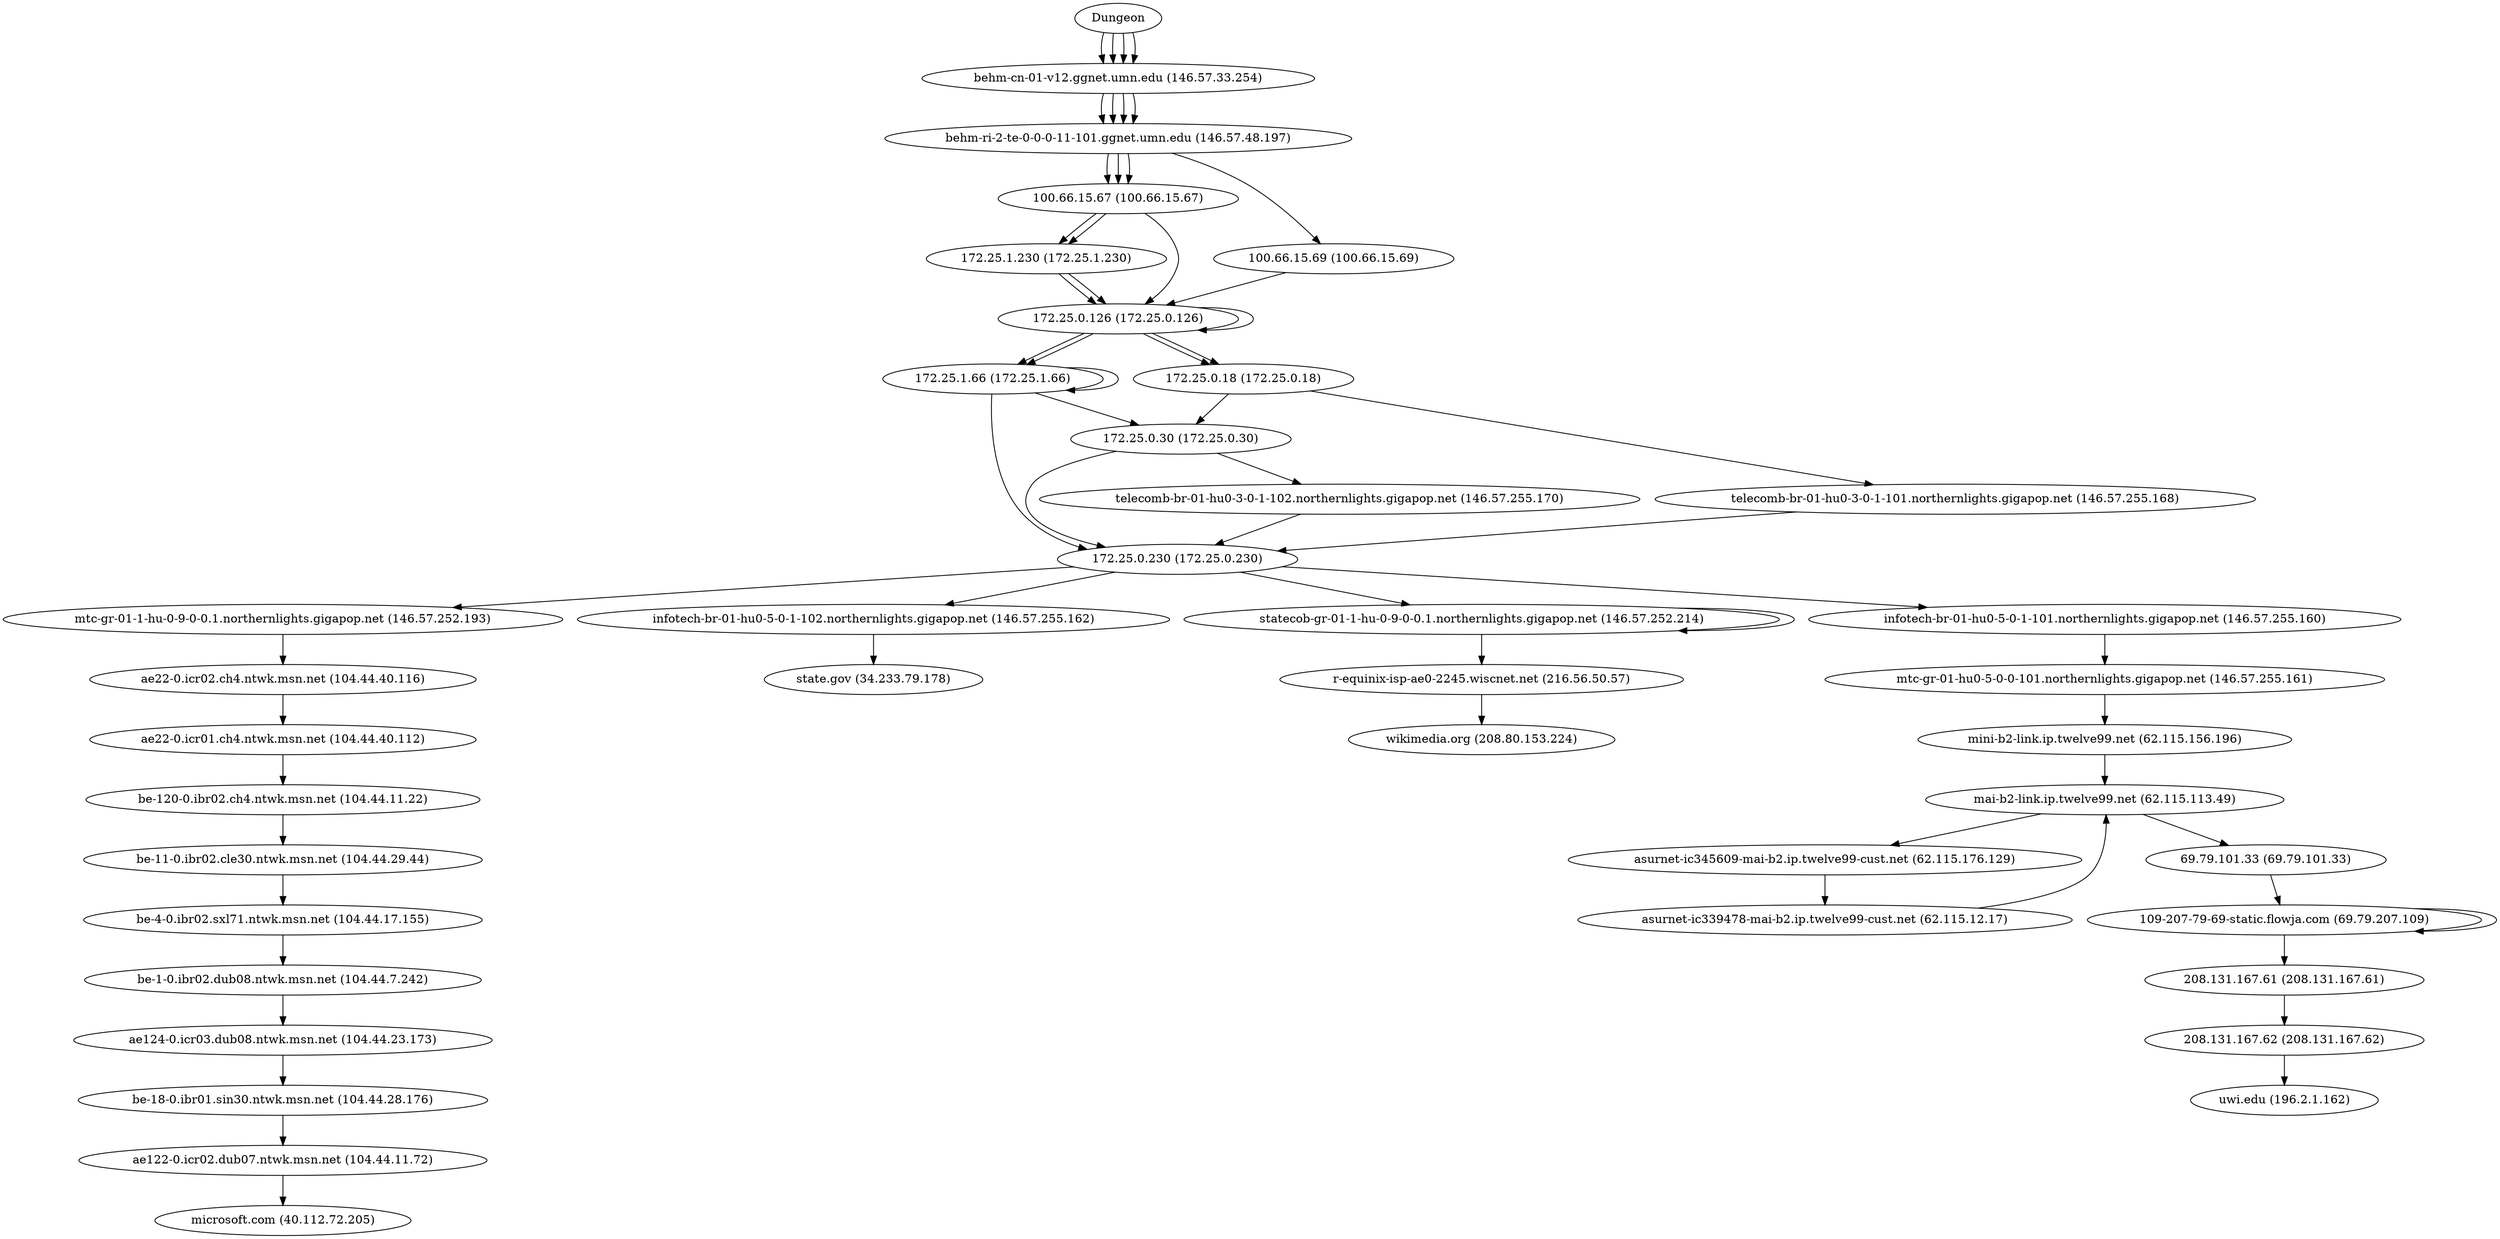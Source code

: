digraph network {

// traceroute to microsoft.com (40.112.72.205), 60 hops max, 60 byte packets
"Dungeon" -> "behm-cn-01-v12.ggnet.umn.edu (146.57.33.254)";
"behm-cn-01-v12.ggnet.umn.edu (146.57.33.254)" -> "behm-ri-2-te-0-0-0-11-101.ggnet.umn.edu (146.57.48.197)";
"behm-ri-2-te-0-0-0-11-101.ggnet.umn.edu (146.57.48.197)" -> "100.66.15.67 (100.66.15.67)";
"100.66.15.67 (100.66.15.67)" -> "172.25.1.230 (172.25.1.230)";
"172.25.1.230 (172.25.1.230)" -> "172.25.0.126 (172.25.0.126)";
"172.25.0.126 (172.25.0.126)" -> "172.25.1.66 (172.25.1.66)";
"172.25.1.66 (172.25.1.66)" -> "172.25.1.66 (172.25.1.66)";
"172.25.1.66 (172.25.1.66)" -> "172.25.0.230 (172.25.0.230)";
"172.25.0.230 (172.25.0.230)" -> "mtc-gr-01-1-hu-0-9-0-0.1.northernlights.gigapop.net (146.57.252.193)";
"mtc-gr-01-1-hu-0-9-0-0.1.northernlights.gigapop.net (146.57.252.193)" -> "ae22-0.icr02.ch4.ntwk.msn.net (104.44.40.116)";
"ae22-0.icr02.ch4.ntwk.msn.net (104.44.40.116)" -> "ae22-0.icr01.ch4.ntwk.msn.net (104.44.40.112)";
"ae22-0.icr01.ch4.ntwk.msn.net (104.44.40.112)" -> "be-120-0.ibr02.ch4.ntwk.msn.net (104.44.11.22)";
"be-120-0.ibr02.ch4.ntwk.msn.net (104.44.11.22)" -> "be-11-0.ibr02.cle30.ntwk.msn.net (104.44.29.44)";
"be-11-0.ibr02.cle30.ntwk.msn.net (104.44.29.44)" -> "be-4-0.ibr02.sxl71.ntwk.msn.net (104.44.17.155)";
"be-4-0.ibr02.sxl71.ntwk.msn.net (104.44.17.155)" -> "be-1-0.ibr02.dub08.ntwk.msn.net (104.44.7.242)";
"be-1-0.ibr02.dub08.ntwk.msn.net (104.44.7.242)" -> "ae124-0.icr03.dub08.ntwk.msn.net (104.44.23.173)";
"ae124-0.icr03.dub08.ntwk.msn.net (104.44.23.173)" -> "be-18-0.ibr01.sin30.ntwk.msn.net (104.44.28.176)";
"be-18-0.ibr01.sin30.ntwk.msn.net (104.44.28.176)" -> "ae122-0.icr02.dub07.ntwk.msn.net (104.44.11.72)";
"ae122-0.icr02.dub07.ntwk.msn.net (104.44.11.72)" -> "microsoft.com (40.112.72.205)";

// traceroute to state.gov (34.233.79.178), 60 hops max, 60 byte packets
"Dungeon" -> "behm-cn-01-v12.ggnet.umn.edu (146.57.33.254)";
"behm-cn-01-v12.ggnet.umn.edu (146.57.33.254)" -> "behm-ri-2-te-0-0-0-11-101.ggnet.umn.edu (146.57.48.197)";
"behm-ri-2-te-0-0-0-11-101.ggnet.umn.edu (146.57.48.197)" -> "100.66.15.69 (100.66.15.69)";
"100.66.15.69 (100.66.15.69)" -> "172.25.0.126 (172.25.0.126)";
"172.25.0.126 (172.25.0.126)" -> "172.25.0.18 (172.25.0.18)";
"172.25.0.18 (172.25.0.18)" -> "172.25.0.30 (172.25.0.30)";
"172.25.0.30 (172.25.0.30)" -> "telecomb-br-01-hu0-3-0-1-102.northernlights.gigapop.net (146.57.255.170)";
"telecomb-br-01-hu0-3-0-1-102.northernlights.gigapop.net (146.57.255.170)" -> "172.25.0.230 (172.25.0.230)";
"172.25.0.230 (172.25.0.230)" -> "infotech-br-01-hu0-5-0-1-102.northernlights.gigapop.net (146.57.255.162)";
"infotech-br-01-hu0-5-0-1-102.northernlights.gigapop.net (146.57.255.162)" -> "state.gov (34.233.79.178)";

// traceroute to wikimedia.org (208.80.153.224), 60 hops max, 60 byte packets
"Dungeon" -> "behm-cn-01-v12.ggnet.umn.edu (146.57.33.254)";
"behm-cn-01-v12.ggnet.umn.edu (146.57.33.254)" -> "behm-ri-2-te-0-0-0-11-101.ggnet.umn.edu (146.57.48.197)";
"behm-ri-2-te-0-0-0-11-101.ggnet.umn.edu (146.57.48.197)" -> "100.66.15.67 (100.66.15.67)";
"100.66.15.67 (100.66.15.67)" -> "172.25.1.230 (172.25.1.230)";
"172.25.1.230 (172.25.1.230)" -> "172.25.0.126 (172.25.0.126)";
"172.25.0.126 (172.25.0.126)" -> "172.25.1.66 (172.25.1.66)";
"172.25.1.66 (172.25.1.66)" -> "172.25.0.30 (172.25.0.30)";
"172.25.0.30 (172.25.0.30)" -> "172.25.0.230 (172.25.0.230)";
"172.25.0.230 (172.25.0.230)" -> "statecob-gr-01-1-hu-0-9-0-0.1.northernlights.gigapop.net (146.57.252.214)";
"statecob-gr-01-1-hu-0-9-0-0.1.northernlights.gigapop.net (146.57.252.214)" -> "statecob-gr-01-1-hu-0-9-0-0.1.northernlights.gigapop.net (146.57.252.214)";
"statecob-gr-01-1-hu-0-9-0-0.1.northernlights.gigapop.net (146.57.252.214)" -> "r-equinix-isp-ae0-2245.wiscnet.net (216.56.50.57)";
"r-equinix-isp-ae0-2245.wiscnet.net (216.56.50.57)" -> "wikimedia.org (208.80.153.224)";

// traceroute to uwi.edu (196.2.1.162), 60 hops max, 60 byte packets
"Dungeon" -> "behm-cn-01-v12.ggnet.umn.edu (146.57.33.254)";
"behm-cn-01-v12.ggnet.umn.edu (146.57.33.254)" -> "behm-ri-2-te-0-0-0-11-101.ggnet.umn.edu (146.57.48.197)";
"behm-ri-2-te-0-0-0-11-101.ggnet.umn.edu (146.57.48.197)" -> "100.66.15.67 (100.66.15.67)";
"100.66.15.67 (100.66.15.67)" -> "172.25.0.126 (172.25.0.126)";
"172.25.0.126 (172.25.0.126)" -> "172.25.0.126 (172.25.0.126)";
"172.25.0.126 (172.25.0.126)" -> "172.25.0.18 (172.25.0.18)";
"172.25.0.18 (172.25.0.18)" -> "telecomb-br-01-hu0-3-0-1-101.northernlights.gigapop.net (146.57.255.168)";
"telecomb-br-01-hu0-3-0-1-101.northernlights.gigapop.net (146.57.255.168)" -> "172.25.0.230 (172.25.0.230)";
"172.25.0.230 (172.25.0.230)" -> "infotech-br-01-hu0-5-0-1-101.northernlights.gigapop.net (146.57.255.160)";
"infotech-br-01-hu0-5-0-1-101.northernlights.gigapop.net (146.57.255.160)" -> "mtc-gr-01-hu0-5-0-0-101.northernlights.gigapop.net (146.57.255.161)";
"mtc-gr-01-hu0-5-0-0-101.northernlights.gigapop.net (146.57.255.161)" -> "mini-b2-link.ip.twelve99.net (62.115.156.196)";
"mini-b2-link.ip.twelve99.net (62.115.156.196)" -> "mai-b2-link.ip.twelve99.net (62.115.113.49)";
"mai-b2-link.ip.twelve99.net (62.115.113.49)" -> "asurnet-ic345609-mai-b2.ip.twelve99-cust.net (62.115.176.129)";
"asurnet-ic345609-mai-b2.ip.twelve99-cust.net (62.115.176.129)" -> "asurnet-ic339478-mai-b2.ip.twelve99-cust.net (62.115.12.17)";
"asurnet-ic339478-mai-b2.ip.twelve99-cust.net (62.115.12.17)" -> "mai-b2-link.ip.twelve99.net (62.115.113.49)";
"mai-b2-link.ip.twelve99.net (62.115.113.49)" -> "69.79.101.33 (69.79.101.33)";
"69.79.101.33 (69.79.101.33)" -> "109-207-79-69-static.flowja.com (69.79.207.109)";
"109-207-79-69-static.flowja.com (69.79.207.109)" -> "109-207-79-69-static.flowja.com (69.79.207.109)";
"109-207-79-69-static.flowja.com (69.79.207.109)" -> "208.131.167.61 (208.131.167.61)";
"208.131.167.61 (208.131.167.61)" -> "208.131.167.62 (208.131.167.62)";
"208.131.167.62 (208.131.167.62)" -> "uwi.edu (196.2.1.162)";
}
